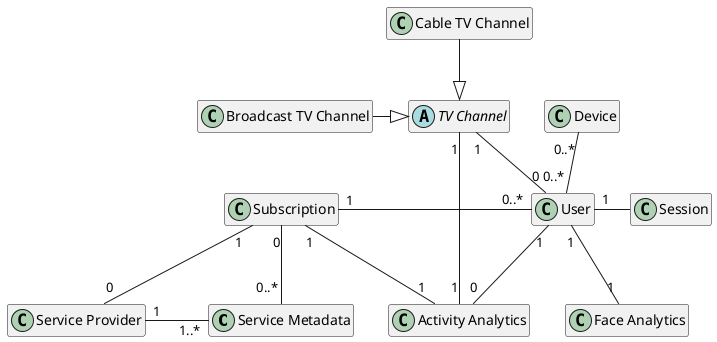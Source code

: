 @startuml
skinparam classAttributeIconSize 0
hide empty members
hide attributes 
skinparam shadowing false

' 여기를 보자
class "Service Metadata" {
- Developer Info : "Service Provider"
- URL
- Language
- Rating
- Subscription Fee
- Pricing model
- isApproved : Boolean
- Description
- Review Comment
- Tester: Tester
}

class Subscription {
- Registered Services : "Service Meta"[]
- Users For Each Service : User[]
- Subscription starting dates
- Subscribing Services For each user : "Service Meta"[]
- ActivityAnalytics : "Activity Analytics"
}

class User {
- Contact Info
- Viewing History
- Profiles
- Credicard Info
- Hobby
- Devices : Device[]
- TvChannel : "TV Channel"
- Subscription : Subscription
}

' class Tester {
' - TestingApps : "Service Meta"[]
' }

class "Service Provider" {
- Developed Services : "Service Meta"[]
- Subscription : Subscription
}

class Device {
- Users : User[]
- SST Client Version
- Serial #
}

class "Activity Analytics" {
- preferences
- TvChannel : "TV Channel"
}

abstract class "TV Channel" {
ActivityAnalytics : "Activity Analytics"
}

class "Broadcast TV Channel" {

}

class "Cable TV Channel" {

}

class "Face Analytics" {

}

class Session

Subscription "1" - "0..*" User : "        "
Subscription "0" -- "0..*" "Service Metadata" : "        "
Device "0..*" -- "0..*" User
' "Service Metadata" "0..*" - "1" Tester : "        "
"Service Provider" "1" - "1..*" "Service Metadata" : "        "
Subscription "1"-- "0" "Service Provider"
"Activity Analytics" "1"- "1" Subscription : "        "
"TV Channel" "1" --"1" "Activity Analytics"
' User <|-- Tester

"Broadcast TV Channel" -|> "TV Channel"
"Cable TV Channel" --|> "TV Channel"

"TV Channel" "1" -- "0" User
User "1" -- "0" "Activity Analytics"

User "1" -- "1" "Face Analytics"

User "1" - Session

@enduml
